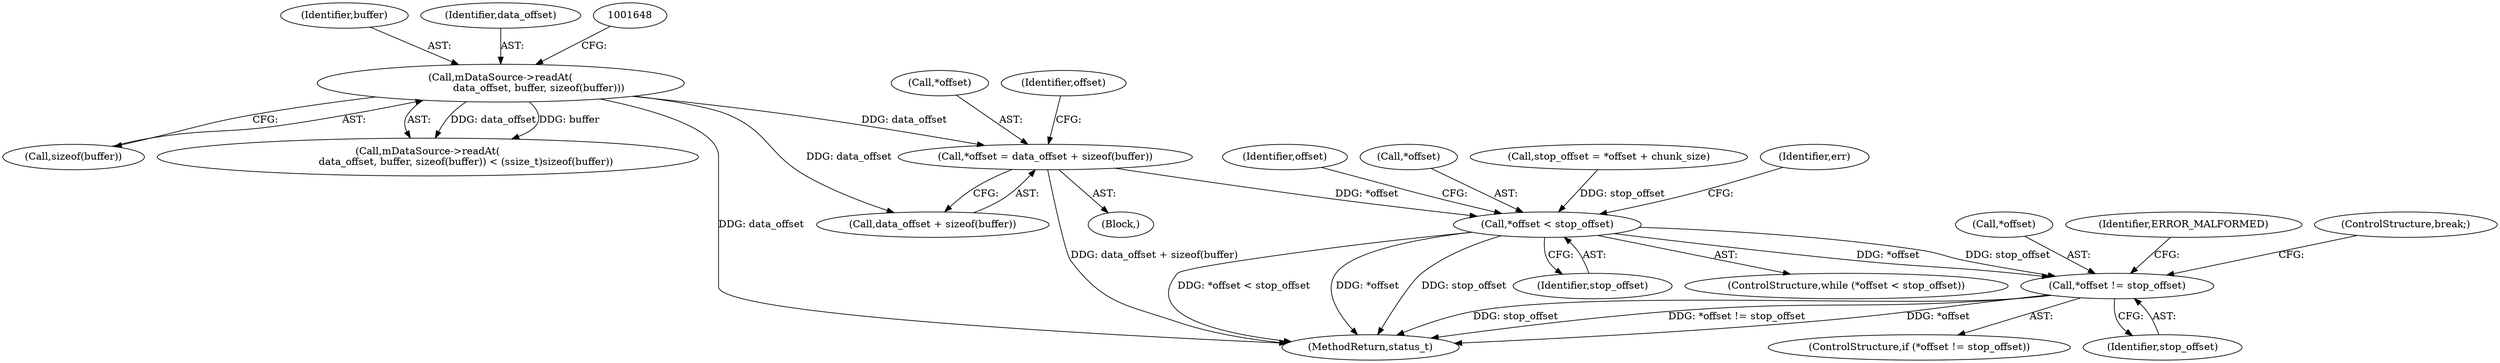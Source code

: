 digraph "0_Android_f4a88c8ed4f8186b3d6e2852993e063fc33ff231@integer" {
"1001722" [label="(Call,*offset = data_offset + sizeof(buffer))"];
"1001642" [label="(Call,mDataSource->readAt(\n                        data_offset, buffer, sizeof(buffer)))"];
"1001730" [label="(Call,*offset < stop_offset)"];
"1001751" [label="(Call,*offset != stop_offset)"];
"1001644" [label="(Identifier,buffer)"];
"1001725" [label="(Call,data_offset + sizeof(buffer))"];
"1001723" [label="(Call,*offset)"];
"1001732" [label="(Identifier,offset)"];
"1001753" [label="(Identifier,offset)"];
"1001752" [label="(Call,*offset)"];
"1001625" [label="(Block,)"];
"1001733" [label="(Identifier,stop_offset)"];
"1001751" [label="(Call,*offset != stop_offset)"];
"1001729" [label="(ControlStructure,while (*offset < stop_offset))"];
"1001731" [label="(Call,*offset)"];
"1001750" [label="(ControlStructure,if (*offset != stop_offset))"];
"1001722" [label="(Call,*offset = data_offset + sizeof(buffer))"];
"1001757" [label="(Identifier,ERROR_MALFORMED)"];
"1001645" [label="(Call,sizeof(buffer))"];
"1001641" [label="(Call,mDataSource->readAt(\n                        data_offset, buffer, sizeof(buffer)) < (ssize_t)sizeof(buffer))"];
"1001758" [label="(ControlStructure,break;)"];
"1001754" [label="(Identifier,stop_offset)"];
"1001716" [label="(Call,stop_offset = *offset + chunk_size)"];
"1002911" [label="(MethodReturn,status_t)"];
"1001643" [label="(Identifier,data_offset)"];
"1001730" [label="(Call,*offset < stop_offset)"];
"1001737" [label="(Identifier,err)"];
"1001642" [label="(Call,mDataSource->readAt(\n                        data_offset, buffer, sizeof(buffer)))"];
"1001722" -> "1001625"  [label="AST: "];
"1001722" -> "1001725"  [label="CFG: "];
"1001723" -> "1001722"  [label="AST: "];
"1001725" -> "1001722"  [label="AST: "];
"1001732" -> "1001722"  [label="CFG: "];
"1001722" -> "1002911"  [label="DDG: data_offset + sizeof(buffer)"];
"1001642" -> "1001722"  [label="DDG: data_offset"];
"1001722" -> "1001730"  [label="DDG: *offset"];
"1001642" -> "1001641"  [label="AST: "];
"1001642" -> "1001645"  [label="CFG: "];
"1001643" -> "1001642"  [label="AST: "];
"1001644" -> "1001642"  [label="AST: "];
"1001645" -> "1001642"  [label="AST: "];
"1001648" -> "1001642"  [label="CFG: "];
"1001642" -> "1002911"  [label="DDG: data_offset"];
"1001642" -> "1001641"  [label="DDG: data_offset"];
"1001642" -> "1001641"  [label="DDG: buffer"];
"1001642" -> "1001725"  [label="DDG: data_offset"];
"1001730" -> "1001729"  [label="AST: "];
"1001730" -> "1001733"  [label="CFG: "];
"1001731" -> "1001730"  [label="AST: "];
"1001733" -> "1001730"  [label="AST: "];
"1001737" -> "1001730"  [label="CFG: "];
"1001753" -> "1001730"  [label="CFG: "];
"1001730" -> "1002911"  [label="DDG: *offset < stop_offset"];
"1001730" -> "1002911"  [label="DDG: *offset"];
"1001730" -> "1002911"  [label="DDG: stop_offset"];
"1001716" -> "1001730"  [label="DDG: stop_offset"];
"1001730" -> "1001751"  [label="DDG: *offset"];
"1001730" -> "1001751"  [label="DDG: stop_offset"];
"1001751" -> "1001750"  [label="AST: "];
"1001751" -> "1001754"  [label="CFG: "];
"1001752" -> "1001751"  [label="AST: "];
"1001754" -> "1001751"  [label="AST: "];
"1001757" -> "1001751"  [label="CFG: "];
"1001758" -> "1001751"  [label="CFG: "];
"1001751" -> "1002911"  [label="DDG: *offset != stop_offset"];
"1001751" -> "1002911"  [label="DDG: *offset"];
"1001751" -> "1002911"  [label="DDG: stop_offset"];
}
